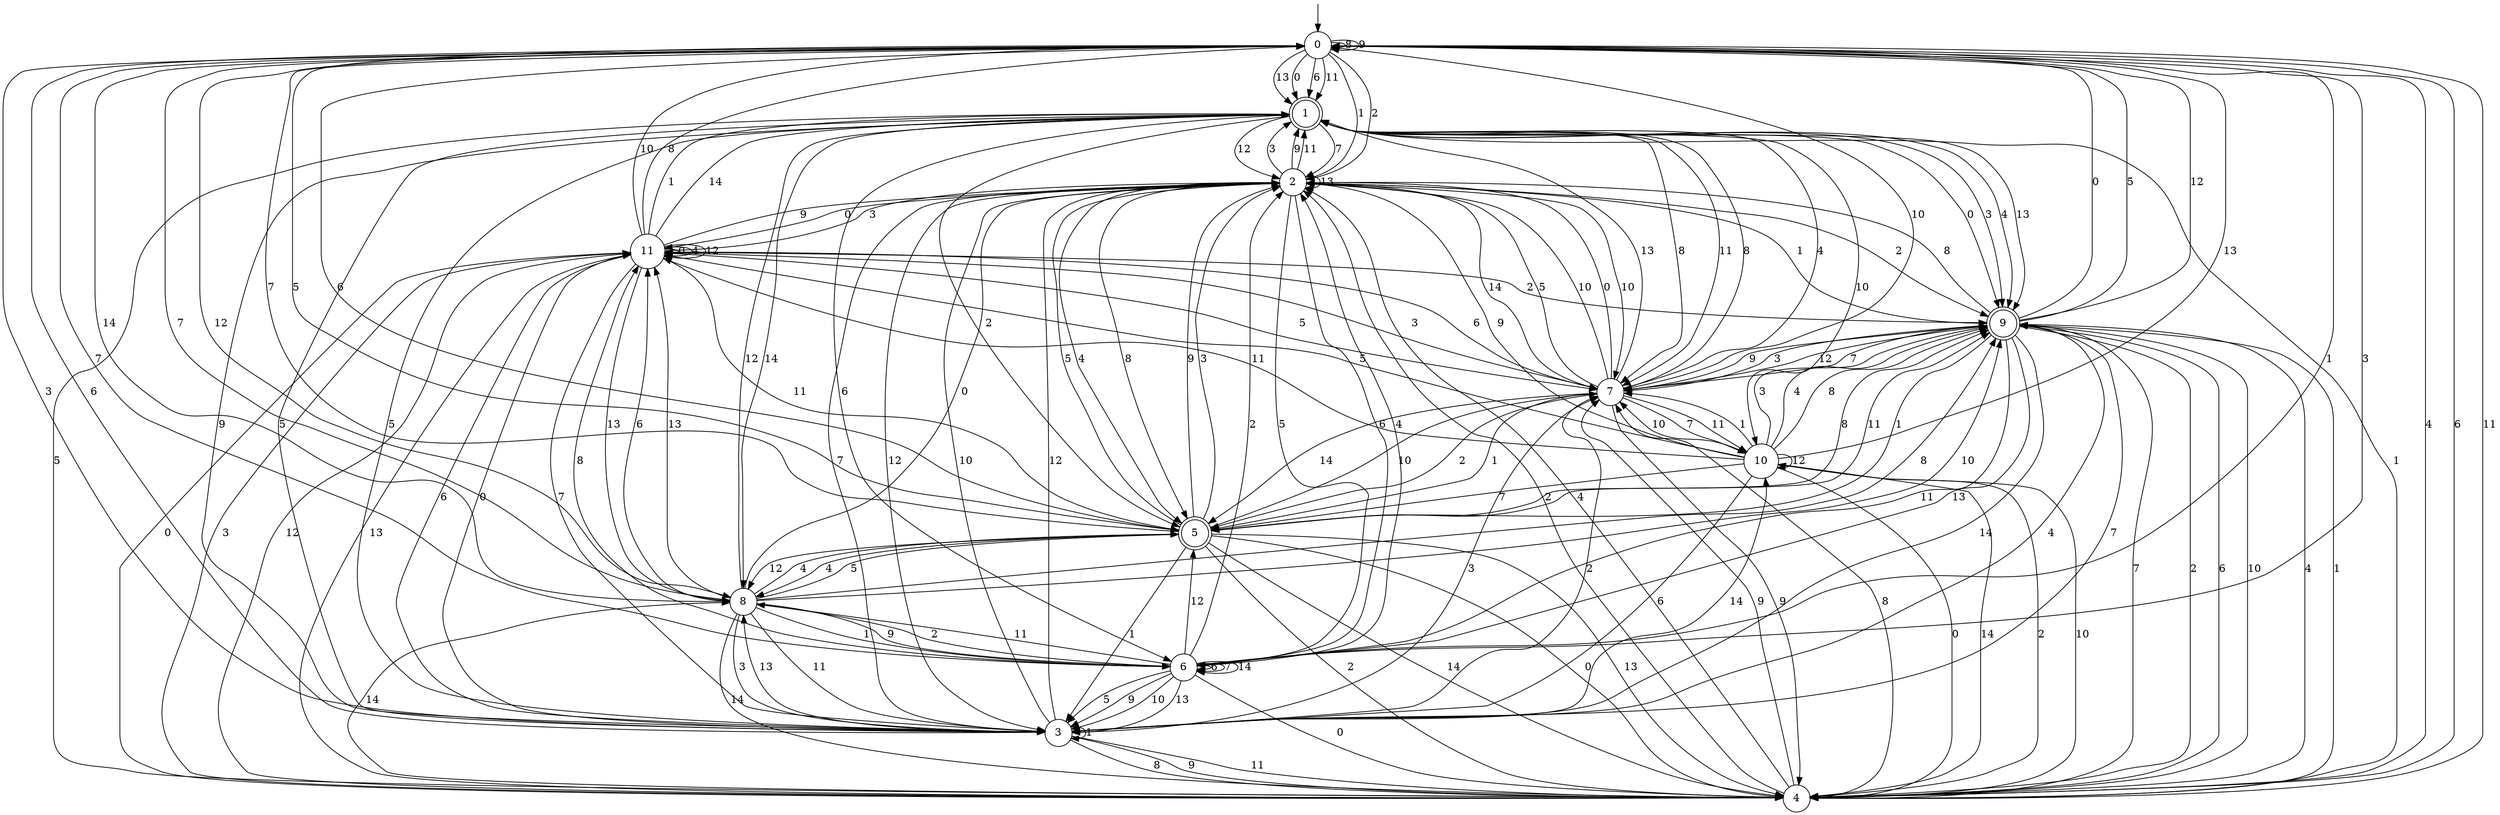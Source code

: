 digraph g {

	s0 [shape="circle" label="0"];
	s1 [shape="doublecircle" label="1"];
	s2 [shape="circle" label="2"];
	s3 [shape="circle" label="3"];
	s4 [shape="circle" label="4"];
	s5 [shape="doublecircle" label="5"];
	s6 [shape="circle" label="6"];
	s7 [shape="circle" label="7"];
	s8 [shape="circle" label="8"];
	s9 [shape="doublecircle" label="9"];
	s10 [shape="circle" label="10"];
	s11 [shape="circle" label="11"];
	s0 -> s1 [label="0"];
	s0 -> s2 [label="1"];
	s0 -> s2 [label="2"];
	s0 -> s3 [label="3"];
	s0 -> s4 [label="4"];
	s0 -> s5 [label="5"];
	s0 -> s1 [label="6"];
	s0 -> s6 [label="7"];
	s0 -> s0 [label="8"];
	s0 -> s0 [label="9"];
	s0 -> s7 [label="10"];
	s0 -> s1 [label="11"];
	s0 -> s8 [label="12"];
	s0 -> s1 [label="13"];
	s0 -> s8 [label="14"];
	s1 -> s9 [label="0"];
	s1 -> s4 [label="1"];
	s1 -> s5 [label="2"];
	s1 -> s9 [label="3"];
	s1 -> s9 [label="4"];
	s1 -> s3 [label="5"];
	s1 -> s6 [label="6"];
	s1 -> s2 [label="7"];
	s1 -> s7 [label="8"];
	s1 -> s3 [label="9"];
	s1 -> s10 [label="10"];
	s1 -> s7 [label="11"];
	s1 -> s2 [label="12"];
	s1 -> s9 [label="13"];
	s1 -> s8 [label="14"];
	s2 -> s11 [label="0"];
	s2 -> s9 [label="1"];
	s2 -> s9 [label="2"];
	s2 -> s1 [label="3"];
	s2 -> s5 [label="4"];
	s2 -> s6 [label="5"];
	s2 -> s6 [label="6"];
	s2 -> s3 [label="7"];
	s2 -> s5 [label="8"];
	s2 -> s1 [label="9"];
	s2 -> s7 [label="10"];
	s2 -> s1 [label="11"];
	s2 -> s3 [label="12"];
	s2 -> s2 [label="13"];
	s2 -> s7 [label="14"];
	s3 -> s11 [label="0"];
	s3 -> s3 [label="1"];
	s3 -> s7 [label="2"];
	s3 -> s7 [label="3"];
	s3 -> s9 [label="4"];
	s3 -> s1 [label="5"];
	s3 -> s0 [label="6"];
	s3 -> s9 [label="7"];
	s3 -> s4 [label="8"];
	s3 -> s4 [label="9"];
	s3 -> s2 [label="10"];
	s3 -> s4 [label="11"];
	s3 -> s2 [label="12"];
	s3 -> s8 [label="13"];
	s3 -> s10 [label="14"];
	s4 -> s11 [label="0"];
	s4 -> s9 [label="1"];
	s4 -> s2 [label="2"];
	s4 -> s11 [label="3"];
	s4 -> s2 [label="4"];
	s4 -> s1 [label="5"];
	s4 -> s0 [label="6"];
	s4 -> s9 [label="7"];
	s4 -> s7 [label="8"];
	s4 -> s7 [label="9"];
	s4 -> s10 [label="10"];
	s4 -> s0 [label="11"];
	s4 -> s11 [label="12"];
	s4 -> s11 [label="13"];
	s4 -> s8 [label="14"];
	s5 -> s4 [label="0"];
	s5 -> s3 [label="1"];
	s5 -> s4 [label="2"];
	s5 -> s2 [label="3"];
	s5 -> s8 [label="4"];
	s5 -> s2 [label="5"];
	s5 -> s0 [label="6"];
	s5 -> s0 [label="7"];
	s5 -> s9 [label="8"];
	s5 -> s2 [label="9"];
	s5 -> s7 [label="10"];
	s5 -> s9 [label="11"];
	s5 -> s8 [label="12"];
	s5 -> s4 [label="13"];
	s5 -> s4 [label="14"];
	s6 -> s4 [label="0"];
	s6 -> s0 [label="1"];
	s6 -> s2 [label="2"];
	s6 -> s0 [label="3"];
	s6 -> s2 [label="4"];
	s6 -> s3 [label="5"];
	s6 -> s6 [label="6"];
	s6 -> s6 [label="7"];
	s6 -> s11 [label="8"];
	s6 -> s3 [label="9"];
	s6 -> s3 [label="10"];
	s6 -> s8 [label="11"];
	s6 -> s5 [label="12"];
	s6 -> s3 [label="13"];
	s6 -> s6 [label="14"];
	s7 -> s2 [label="0"];
	s7 -> s5 [label="1"];
	s7 -> s5 [label="2"];
	s7 -> s11 [label="3"];
	s7 -> s1 [label="4"];
	s7 -> s2 [label="5"];
	s7 -> s11 [label="6"];
	s7 -> s10 [label="7"];
	s7 -> s1 [label="8"];
	s7 -> s4 [label="9"];
	s7 -> s2 [label="10"];
	s7 -> s10 [label="11"];
	s7 -> s9 [label="12"];
	s7 -> s1 [label="13"];
	s7 -> s5 [label="14"];
	s8 -> s2 [label="0"];
	s8 -> s6 [label="1"];
	s8 -> s6 [label="2"];
	s8 -> s3 [label="3"];
	s8 -> s5 [label="4"];
	s8 -> s5 [label="5"];
	s8 -> s11 [label="6"];
	s8 -> s0 [label="7"];
	s8 -> s9 [label="8"];
	s8 -> s6 [label="9"];
	s8 -> s9 [label="10"];
	s8 -> s3 [label="11"];
	s8 -> s1 [label="12"];
	s8 -> s11 [label="13"];
	s8 -> s4 [label="14"];
	s9 -> s0 [label="0"];
	s9 -> s5 [label="1"];
	s9 -> s4 [label="2"];
	s9 -> s7 [label="3"];
	s9 -> s4 [label="4"];
	s9 -> s0 [label="5"];
	s9 -> s4 [label="6"];
	s9 -> s7 [label="7"];
	s9 -> s2 [label="8"];
	s9 -> s7 [label="9"];
	s9 -> s4 [label="10"];
	s9 -> s6 [label="11"];
	s9 -> s0 [label="12"];
	s9 -> s6 [label="13"];
	s9 -> s3 [label="14"];
	s10 -> s4 [label="0"];
	s10 -> s7 [label="1"];
	s10 -> s4 [label="2"];
	s10 -> s9 [label="3"];
	s10 -> s9 [label="4"];
	s10 -> s11 [label="5"];
	s10 -> s3 [label="6"];
	s10 -> s5 [label="7"];
	s10 -> s9 [label="8"];
	s10 -> s2 [label="9"];
	s10 -> s7 [label="10"];
	s10 -> s11 [label="11"];
	s10 -> s10 [label="12"];
	s10 -> s0 [label="13"];
	s10 -> s4 [label="14"];
	s11 -> s11 [label="0"];
	s11 -> s1 [label="1"];
	s11 -> s9 [label="2"];
	s11 -> s2 [label="3"];
	s11 -> s11 [label="4"];
	s11 -> s7 [label="5"];
	s11 -> s3 [label="6"];
	s11 -> s3 [label="7"];
	s11 -> s0 [label="8"];
	s11 -> s2 [label="9"];
	s11 -> s0 [label="10"];
	s11 -> s5 [label="11"];
	s11 -> s11 [label="12"];
	s11 -> s8 [label="13"];
	s11 -> s1 [label="14"];

__start0 [label="" shape="none" width="0" height="0"];
__start0 -> s0;

}
